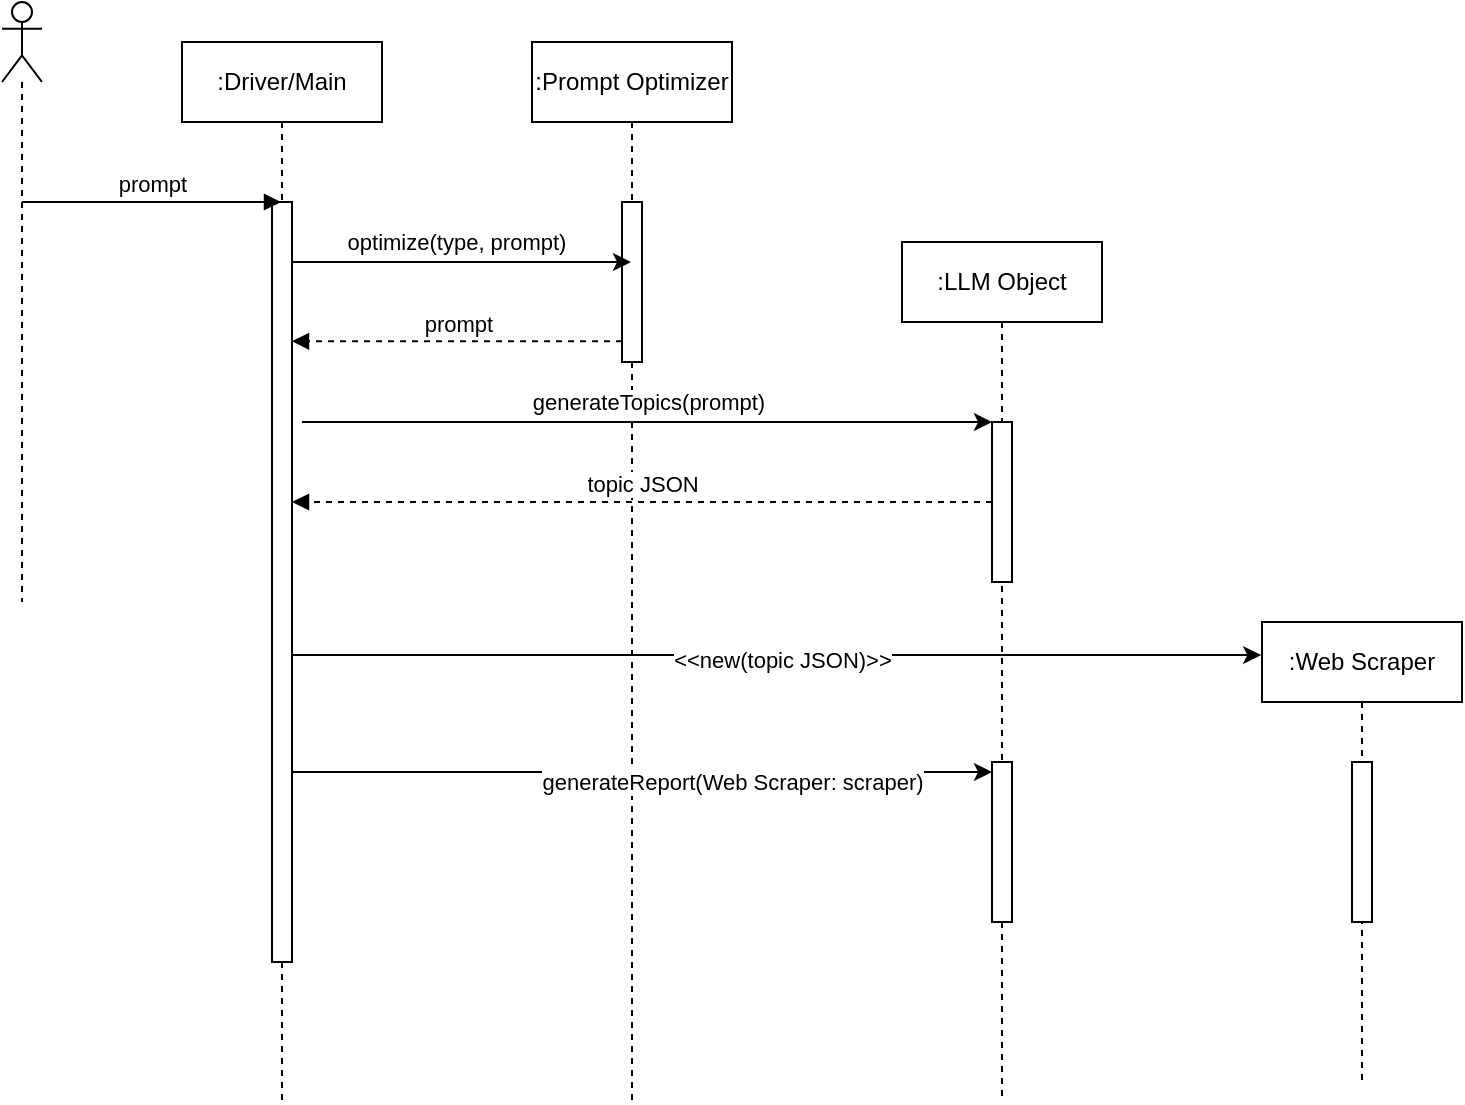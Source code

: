 <mxfile version="26.0.10">
  <diagram name="Page-1" id="SToEPNtQ1gc7vWrbqClN">
    <mxGraphModel dx="1105" dy="587" grid="1" gridSize="10" guides="1" tooltips="1" connect="1" arrows="1" fold="1" page="1" pageScale="1" pageWidth="850" pageHeight="1100" math="0" shadow="0">
      <root>
        <mxCell id="0" />
        <mxCell id="1" parent="0" />
        <mxCell id="jwMw41EVvAKdRjvvJQYE-1" value=":LLM Object" style="shape=umlLifeline;perimeter=lifelinePerimeter;whiteSpace=wrap;html=1;container=1;dropTarget=0;collapsible=0;recursiveResize=0;outlineConnect=0;portConstraint=eastwest;newEdgeStyle={&quot;curved&quot;:0,&quot;rounded&quot;:0};" vertex="1" parent="1">
          <mxGeometry x="510" y="280" width="100" height="430" as="geometry" />
        </mxCell>
        <mxCell id="jwMw41EVvAKdRjvvJQYE-18" value="" style="html=1;points=[[0,0,0,0,5],[0,1,0,0,-5],[1,0,0,0,5],[1,1,0,0,-5]];perimeter=orthogonalPerimeter;outlineConnect=0;targetShapes=umlLifeline;portConstraint=eastwest;newEdgeStyle={&quot;curved&quot;:0,&quot;rounded&quot;:0};" vertex="1" parent="jwMw41EVvAKdRjvvJQYE-1">
          <mxGeometry x="45" y="90" width="10" height="80" as="geometry" />
        </mxCell>
        <mxCell id="jwMw41EVvAKdRjvvJQYE-38" value="" style="html=1;points=[[0,0,0,0,5],[0,1,0,0,-5],[1,0,0,0,5],[1,1,0,0,-5]];perimeter=orthogonalPerimeter;outlineConnect=0;targetShapes=umlLifeline;portConstraint=eastwest;newEdgeStyle={&quot;curved&quot;:0,&quot;rounded&quot;:0};" vertex="1" parent="jwMw41EVvAKdRjvvJQYE-1">
          <mxGeometry x="45" y="260" width="10" height="80" as="geometry" />
        </mxCell>
        <mxCell id="jwMw41EVvAKdRjvvJQYE-3" value=":Web Scraper" style="shape=umlLifeline;perimeter=lifelinePerimeter;whiteSpace=wrap;html=1;container=1;dropTarget=0;collapsible=0;recursiveResize=0;outlineConnect=0;portConstraint=eastwest;newEdgeStyle={&quot;curved&quot;:0,&quot;rounded&quot;:0};" vertex="1" parent="1">
          <mxGeometry x="690" y="470" width="100" height="230" as="geometry" />
        </mxCell>
        <mxCell id="jwMw41EVvAKdRjvvJQYE-33" value="" style="html=1;points=[[0,0,0,0,5],[0,1,0,0,-5],[1,0,0,0,5],[1,1,0,0,-5]];perimeter=orthogonalPerimeter;outlineConnect=0;targetShapes=umlLifeline;portConstraint=eastwest;newEdgeStyle={&quot;curved&quot;:0,&quot;rounded&quot;:0};" vertex="1" parent="jwMw41EVvAKdRjvvJQYE-3">
          <mxGeometry x="45" y="70" width="10" height="80" as="geometry" />
        </mxCell>
        <mxCell id="jwMw41EVvAKdRjvvJQYE-6" value="" style="shape=umlLifeline;perimeter=lifelinePerimeter;whiteSpace=wrap;html=1;container=1;dropTarget=0;collapsible=0;recursiveResize=0;outlineConnect=0;portConstraint=eastwest;newEdgeStyle={&quot;curved&quot;:0,&quot;rounded&quot;:0};participant=umlActor;" vertex="1" parent="1">
          <mxGeometry x="60" y="160" width="20" height="300" as="geometry" />
        </mxCell>
        <mxCell id="jwMw41EVvAKdRjvvJQYE-10" value=":Prompt Optimizer" style="shape=umlLifeline;perimeter=lifelinePerimeter;whiteSpace=wrap;html=1;container=1;dropTarget=0;collapsible=0;recursiveResize=0;outlineConnect=0;portConstraint=eastwest;newEdgeStyle={&quot;curved&quot;:0,&quot;rounded&quot;:0};" vertex="1" parent="1">
          <mxGeometry x="325" y="180" width="100" height="530" as="geometry" />
        </mxCell>
        <mxCell id="jwMw41EVvAKdRjvvJQYE-16" value="" style="html=1;points=[[0,0,0,0,5],[0,1,0,0,-5],[1,0,0,0,5],[1,1,0,0,-5]];perimeter=orthogonalPerimeter;outlineConnect=0;targetShapes=umlLifeline;portConstraint=eastwest;newEdgeStyle={&quot;curved&quot;:0,&quot;rounded&quot;:0};" vertex="1" parent="jwMw41EVvAKdRjvvJQYE-10">
          <mxGeometry x="45" y="80" width="10" height="80" as="geometry" />
        </mxCell>
        <mxCell id="jwMw41EVvAKdRjvvJQYE-14" value="" style="endArrow=classic;html=1;rounded=0;" edge="1" parent="1">
          <mxGeometry relative="1" as="geometry">
            <mxPoint x="200.024" y="290.0" as="sourcePoint" />
            <mxPoint x="374.5" y="290.0" as="targetPoint" />
          </mxGeometry>
        </mxCell>
        <mxCell id="jwMw41EVvAKdRjvvJQYE-15" value="optimize(type, prompt)" style="edgeLabel;resizable=0;html=1;;align=center;verticalAlign=middle;" connectable="0" vertex="1" parent="jwMw41EVvAKdRjvvJQYE-14">
          <mxGeometry relative="1" as="geometry">
            <mxPoint y="-10" as="offset" />
          </mxGeometry>
        </mxCell>
        <mxCell id="jwMw41EVvAKdRjvvJQYE-17" value="prompt" style="html=1;verticalAlign=bottom;endArrow=block;curved=0;rounded=0;dashed=1;" edge="1" parent="1" target="jwMw41EVvAKdRjvvJQYE-20">
          <mxGeometry width="80" relative="1" as="geometry">
            <mxPoint x="370" y="329.63" as="sourcePoint" />
            <mxPoint x="220" y="330" as="targetPoint" />
          </mxGeometry>
        </mxCell>
        <mxCell id="jwMw41EVvAKdRjvvJQYE-19" value=":Driver/Main" style="shape=umlLifeline;perimeter=lifelinePerimeter;whiteSpace=wrap;html=1;container=1;dropTarget=0;collapsible=0;recursiveResize=0;outlineConnect=0;portConstraint=eastwest;newEdgeStyle={&quot;curved&quot;:0,&quot;rounded&quot;:0};" vertex="1" parent="1">
          <mxGeometry x="150" y="180" width="100" height="530" as="geometry" />
        </mxCell>
        <mxCell id="jwMw41EVvAKdRjvvJQYE-20" value="" style="html=1;points=[[0,0,0,0,5],[0,1,0,0,-5],[1,0,0,0,5],[1,1,0,0,-5]];perimeter=orthogonalPerimeter;outlineConnect=0;targetShapes=umlLifeline;portConstraint=eastwest;newEdgeStyle={&quot;curved&quot;:0,&quot;rounded&quot;:0};" vertex="1" parent="jwMw41EVvAKdRjvvJQYE-19">
          <mxGeometry x="45" y="80" width="10" height="380" as="geometry" />
        </mxCell>
        <mxCell id="jwMw41EVvAKdRjvvJQYE-21" value="prompt" style="html=1;verticalAlign=bottom;endArrow=block;curved=0;rounded=0;" edge="1" parent="1" target="jwMw41EVvAKdRjvvJQYE-19">
          <mxGeometry width="80" relative="1" as="geometry">
            <mxPoint x="70" y="260" as="sourcePoint" />
            <mxPoint x="150" y="260" as="targetPoint" />
          </mxGeometry>
        </mxCell>
        <mxCell id="jwMw41EVvAKdRjvvJQYE-23" value="" style="endArrow=classic;html=1;rounded=0;" edge="1" parent="1" target="jwMw41EVvAKdRjvvJQYE-18">
          <mxGeometry relative="1" as="geometry">
            <mxPoint x="210.0" y="370.0" as="sourcePoint" />
            <mxPoint x="564.5" y="370.0" as="targetPoint" />
          </mxGeometry>
        </mxCell>
        <mxCell id="jwMw41EVvAKdRjvvJQYE-24" value="generateTopics(prompt)" style="edgeLabel;resizable=0;html=1;;align=center;verticalAlign=middle;" connectable="0" vertex="1" parent="jwMw41EVvAKdRjvvJQYE-23">
          <mxGeometry relative="1" as="geometry">
            <mxPoint y="-10" as="offset" />
          </mxGeometry>
        </mxCell>
        <mxCell id="jwMw41EVvAKdRjvvJQYE-25" value="topic JSON" style="html=1;verticalAlign=bottom;endArrow=block;curved=0;rounded=0;dashed=1;" edge="1" parent="1" target="jwMw41EVvAKdRjvvJQYE-20">
          <mxGeometry width="80" relative="1" as="geometry">
            <mxPoint x="555" y="410" as="sourcePoint" />
            <mxPoint x="390" y="410.37" as="targetPoint" />
          </mxGeometry>
        </mxCell>
        <mxCell id="jwMw41EVvAKdRjvvJQYE-28" value="" style="endArrow=classic;html=1;rounded=0;entryX=-0.004;entryY=0.072;entryDx=0;entryDy=0;entryPerimeter=0;" edge="1" parent="1" source="jwMw41EVvAKdRjvvJQYE-20" target="jwMw41EVvAKdRjvvJQYE-3">
          <mxGeometry width="50" height="50" relative="1" as="geometry">
            <mxPoint x="204.894" y="470.0" as="sourcePoint" />
            <mxPoint x="460" y="490" as="targetPoint" />
          </mxGeometry>
        </mxCell>
        <mxCell id="jwMw41EVvAKdRjvvJQYE-30" value="&amp;lt;&amp;lt;new(topic JSON)&amp;gt;&amp;gt;" style="edgeLabel;html=1;align=center;verticalAlign=middle;resizable=0;points=[];" vertex="1" connectable="0" parent="jwMw41EVvAKdRjvvJQYE-28">
          <mxGeometry x="0.011" y="-2" relative="1" as="geometry">
            <mxPoint as="offset" />
          </mxGeometry>
        </mxCell>
        <mxCell id="jwMw41EVvAKdRjvvJQYE-36" value="" style="endArrow=classic;html=1;rounded=0;entryX=0;entryY=0;entryDx=0;entryDy=5;entryPerimeter=0;" edge="1" parent="1" source="jwMw41EVvAKdRjvvJQYE-20" target="jwMw41EVvAKdRjvvJQYE-38">
          <mxGeometry relative="1" as="geometry">
            <mxPoint x="210" y="530" as="sourcePoint" />
            <mxPoint x="310" y="530" as="targetPoint" />
          </mxGeometry>
        </mxCell>
        <mxCell id="jwMw41EVvAKdRjvvJQYE-37" value="generateReport(Web Scraper: scraper)" style="edgeLabel;resizable=0;html=1;;align=center;verticalAlign=middle;" connectable="0" vertex="1" parent="jwMw41EVvAKdRjvvJQYE-36">
          <mxGeometry relative="1" as="geometry">
            <mxPoint x="45" y="5" as="offset" />
          </mxGeometry>
        </mxCell>
      </root>
    </mxGraphModel>
  </diagram>
</mxfile>
